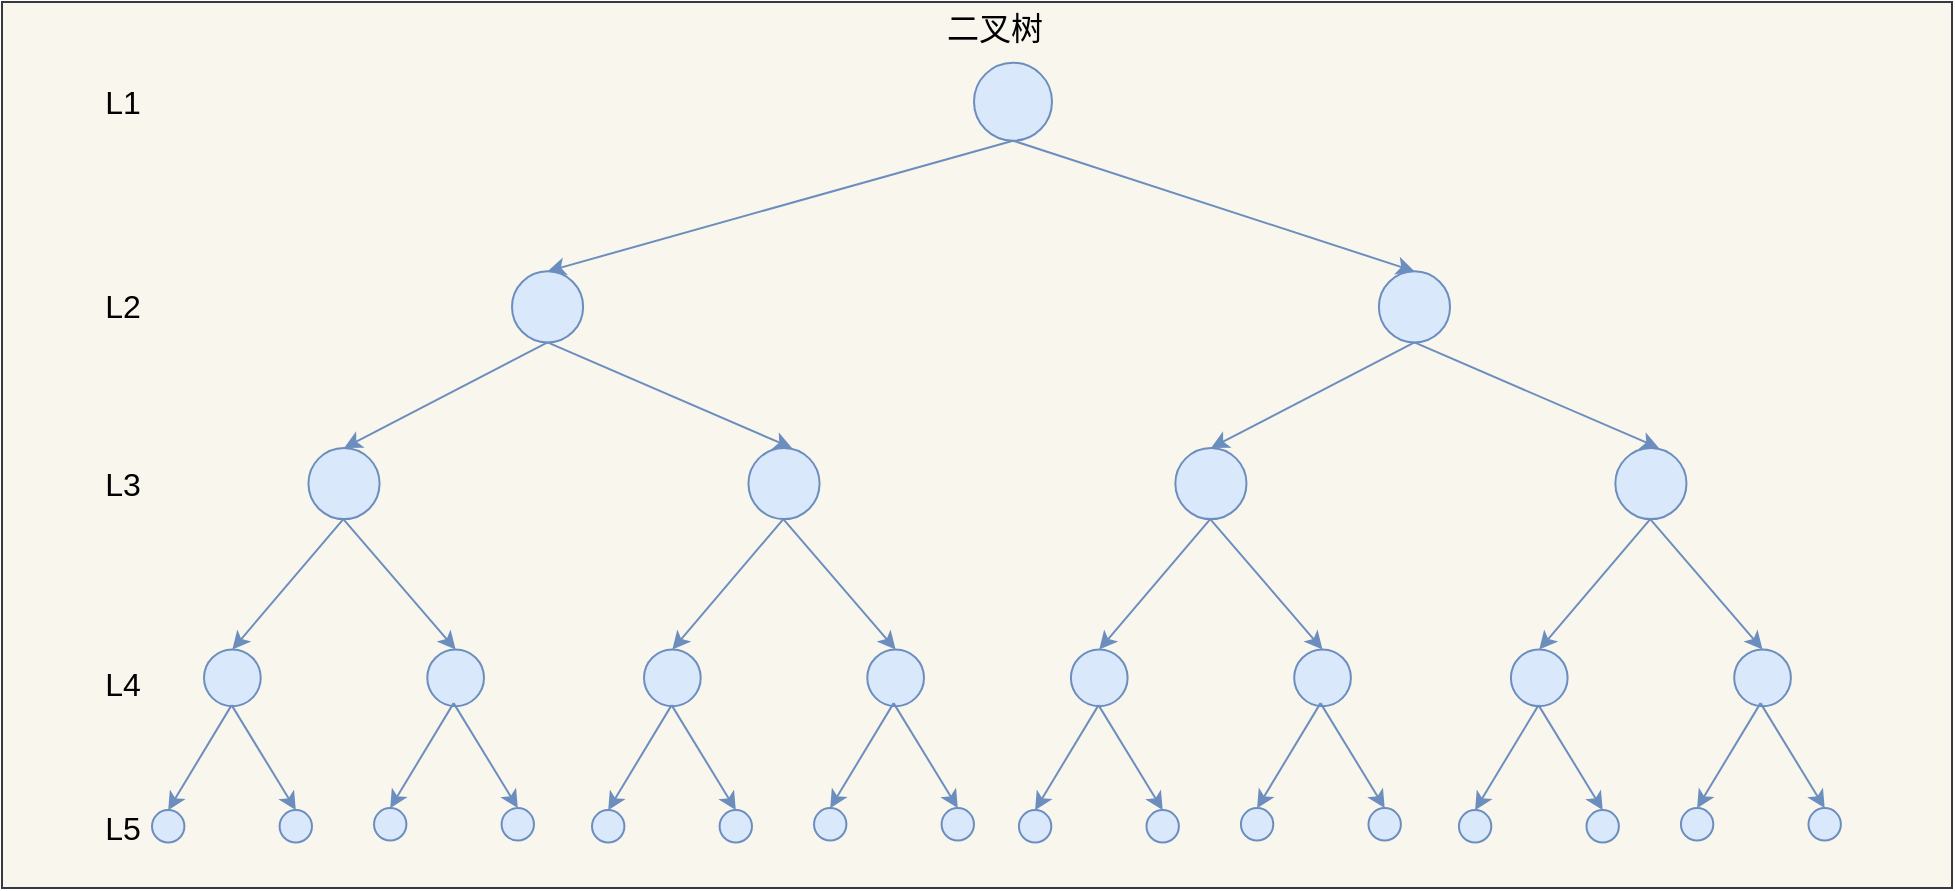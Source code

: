<mxfile version="15.9.6" type="github">
  <diagram id="suTTILTwVJ8s96bWYmHb" name="Page-1">
    <mxGraphModel dx="1426" dy="712" grid="1" gridSize="10" guides="1" tooltips="1" connect="1" arrows="1" fold="1" page="1" pageScale="1" pageWidth="827" pageHeight="1169" math="0" shadow="0">
      <root>
        <mxCell id="0" />
        <mxCell id="1" parent="0" />
        <mxCell id="IzLwQXIFzaAnTu4mcyQ_-225" value="" style="rounded=0;whiteSpace=wrap;html=1;fillColor=#f9f7ed;strokeColor=#36393d;" vertex="1" parent="1">
          <mxGeometry x="105" y="17" width="975" height="443" as="geometry" />
        </mxCell>
        <mxCell id="IzLwQXIFzaAnTu4mcyQ_-2" value="" style="ellipse;whiteSpace=wrap;html=1;aspect=fixed;fontSize=16;fillColor=#dae8fc;strokeColor=#6c8ebf;" vertex="1" parent="1">
          <mxGeometry x="591" y="47.34" width="39" height="39" as="geometry" />
        </mxCell>
        <mxCell id="IzLwQXIFzaAnTu4mcyQ_-3" value="" style="ellipse;whiteSpace=wrap;html=1;aspect=fixed;fontSize=16;fillColor=#dae8fc;strokeColor=#6c8ebf;" vertex="1" parent="1">
          <mxGeometry x="360.0" y="151.657" width="35.563" height="35.563" as="geometry" />
        </mxCell>
        <mxCell id="IzLwQXIFzaAnTu4mcyQ_-4" style="edgeStyle=none;rounded=0;orthogonalLoop=1;jettySize=auto;html=1;entryX=0.5;entryY=0;entryDx=0;entryDy=0;exitX=0.5;exitY=1;exitDx=0;exitDy=0;fontSize=16;fillColor=#dae8fc;strokeColor=#6c8ebf;" edge="1" parent="1" source="IzLwQXIFzaAnTu4mcyQ_-2" target="IzLwQXIFzaAnTu4mcyQ_-3">
          <mxGeometry relative="1" as="geometry" />
        </mxCell>
        <mxCell id="IzLwQXIFzaAnTu4mcyQ_-8" style="edgeStyle=none;rounded=0;orthogonalLoop=1;jettySize=auto;html=1;entryX=0.5;entryY=0;entryDx=0;entryDy=0;exitX=0.5;exitY=1;exitDx=0;exitDy=0;fontSize=16;fillColor=#dae8fc;strokeColor=#6c8ebf;" edge="1" parent="1" source="IzLwQXIFzaAnTu4mcyQ_-2" target="IzLwQXIFzaAnTu4mcyQ_-189">
          <mxGeometry relative="1" as="geometry">
            <mxPoint x="756.647" y="151.657" as="targetPoint" />
          </mxGeometry>
        </mxCell>
        <mxCell id="IzLwQXIFzaAnTu4mcyQ_-11" value="" style="ellipse;whiteSpace=wrap;html=1;aspect=fixed;fontSize=16;fillColor=#dae8fc;strokeColor=#6c8ebf;" vertex="1" parent="1">
          <mxGeometry x="258.222" y="239.998" width="35.563" height="35.563" as="geometry" />
        </mxCell>
        <mxCell id="IzLwQXIFzaAnTu4mcyQ_-12" style="edgeStyle=none;rounded=0;orthogonalLoop=1;jettySize=auto;html=1;entryX=0.5;entryY=0;entryDx=0;entryDy=0;exitX=0.5;exitY=1;exitDx=0;exitDy=0;fontSize=16;fillColor=#dae8fc;strokeColor=#6c8ebf;" edge="1" parent="1" source="IzLwQXIFzaAnTu4mcyQ_-3" target="IzLwQXIFzaAnTu4mcyQ_-11">
          <mxGeometry relative="1" as="geometry" />
        </mxCell>
        <mxCell id="IzLwQXIFzaAnTu4mcyQ_-14" style="edgeStyle=none;rounded=0;orthogonalLoop=1;jettySize=auto;html=1;exitX=0.5;exitY=1;exitDx=0;exitDy=0;fontSize=16;fillColor=#dae8fc;strokeColor=#6c8ebf;" edge="1" parent="1" source="IzLwQXIFzaAnTu4mcyQ_-3">
          <mxGeometry relative="1" as="geometry">
            <mxPoint x="500" y="240" as="targetPoint" />
          </mxGeometry>
        </mxCell>
        <mxCell id="IzLwQXIFzaAnTu4mcyQ_-102" value="L1" style="text;html=1;align=center;verticalAlign=middle;resizable=0;points=[];autosize=1;strokeColor=none;fillColor=none;fontSize=16;" vertex="1" parent="1">
          <mxGeometry x="150.004" y="56.84" width="30" height="20" as="geometry" />
        </mxCell>
        <mxCell id="IzLwQXIFzaAnTu4mcyQ_-103" value="L2" style="text;html=1;align=center;verticalAlign=middle;resizable=0;points=[];autosize=1;strokeColor=none;fillColor=none;fontSize=16;" vertex="1" parent="1">
          <mxGeometry x="150.007" y="159.438" width="30" height="20" as="geometry" />
        </mxCell>
        <mxCell id="IzLwQXIFzaAnTu4mcyQ_-104" value="L3" style="text;html=1;align=center;verticalAlign=middle;resizable=0;points=[];autosize=1;strokeColor=none;fillColor=none;fontSize=16;" vertex="1" parent="1">
          <mxGeometry x="150.004" y="247.775" width="30" height="20" as="geometry" />
        </mxCell>
        <mxCell id="IzLwQXIFzaAnTu4mcyQ_-105" value="L4" style="text;html=1;align=center;verticalAlign=middle;resizable=0;points=[];autosize=1;strokeColor=none;fillColor=none;fontSize=16;" vertex="1" parent="1">
          <mxGeometry x="150.004" y="347.561" width="30" height="20" as="geometry" />
        </mxCell>
        <mxCell id="IzLwQXIFzaAnTu4mcyQ_-106" value="二叉树" style="text;html=1;align=center;verticalAlign=middle;resizable=0;points=[];autosize=1;strokeColor=none;fillColor=none;fontSize=16;" vertex="1" parent="1">
          <mxGeometry x="570.775" y="19.997" width="60" height="20" as="geometry" />
        </mxCell>
        <mxCell id="IzLwQXIFzaAnTu4mcyQ_-129" value="" style="group" vertex="1" connectable="0" parent="1">
          <mxGeometry x="206" y="275.56" width="140" height="99.32" as="geometry" />
        </mxCell>
        <mxCell id="IzLwQXIFzaAnTu4mcyQ_-125" value="" style="ellipse;whiteSpace=wrap;html=1;aspect=fixed;fontSize=16;fillColor=#dae8fc;strokeColor=#6c8ebf;" vertex="1" parent="IzLwQXIFzaAnTu4mcyQ_-129">
          <mxGeometry y="65.18" width="28.36" height="28.36" as="geometry" />
        </mxCell>
        <mxCell id="IzLwQXIFzaAnTu4mcyQ_-126" style="edgeStyle=none;rounded=0;orthogonalLoop=1;jettySize=auto;html=1;entryX=0.5;entryY=0;entryDx=0;entryDy=0;exitX=0.5;exitY=1;exitDx=0;exitDy=0;fontSize=16;fillColor=#dae8fc;strokeColor=#6c8ebf;" edge="1" parent="IzLwQXIFzaAnTu4mcyQ_-129" target="IzLwQXIFzaAnTu4mcyQ_-125">
          <mxGeometry relative="1" as="geometry">
            <mxPoint x="69.665" as="sourcePoint" />
          </mxGeometry>
        </mxCell>
        <mxCell id="IzLwQXIFzaAnTu4mcyQ_-127" value="" style="ellipse;whiteSpace=wrap;html=1;aspect=fixed;fontSize=16;fillColor=#dae8fc;strokeColor=#6c8ebf;" vertex="1" parent="IzLwQXIFzaAnTu4mcyQ_-129">
          <mxGeometry x="111.64" y="65.18" width="28.36" height="28.36" as="geometry" />
        </mxCell>
        <mxCell id="IzLwQXIFzaAnTu4mcyQ_-128" style="edgeStyle=none;rounded=0;orthogonalLoop=1;jettySize=auto;html=1;entryX=0.5;entryY=0;entryDx=0;entryDy=0;exitX=0.5;exitY=1;exitDx=0;exitDy=0;fontSize=16;fillColor=#dae8fc;strokeColor=#6c8ebf;" edge="1" parent="IzLwQXIFzaAnTu4mcyQ_-129" target="IzLwQXIFzaAnTu4mcyQ_-127">
          <mxGeometry relative="1" as="geometry">
            <mxPoint x="69.665" as="sourcePoint" />
          </mxGeometry>
        </mxCell>
        <mxCell id="IzLwQXIFzaAnTu4mcyQ_-149" value="" style="group" vertex="1" connectable="0" parent="1">
          <mxGeometry x="180" y="368.56" width="80" height="80" as="geometry" />
        </mxCell>
        <mxCell id="IzLwQXIFzaAnTu4mcyQ_-150" value="" style="ellipse;whiteSpace=wrap;html=1;aspect=fixed;fontSize=16;fillColor=#dae8fc;strokeColor=#6c8ebf;" vertex="1" parent="IzLwQXIFzaAnTu4mcyQ_-149">
          <mxGeometry y="52.501" width="16.206" height="16.206" as="geometry" />
        </mxCell>
        <mxCell id="IzLwQXIFzaAnTu4mcyQ_-151" style="edgeStyle=none;rounded=0;orthogonalLoop=1;jettySize=auto;html=1;entryX=0.5;entryY=0;entryDx=0;entryDy=0;exitX=0.5;exitY=1;exitDx=0;exitDy=0;fontSize=16;fillColor=#dae8fc;strokeColor=#6c8ebf;" edge="1" parent="IzLwQXIFzaAnTu4mcyQ_-149" target="IzLwQXIFzaAnTu4mcyQ_-150">
          <mxGeometry relative="1" as="geometry">
            <mxPoint x="39.809" as="sourcePoint" />
          </mxGeometry>
        </mxCell>
        <mxCell id="IzLwQXIFzaAnTu4mcyQ_-152" value="" style="ellipse;whiteSpace=wrap;html=1;aspect=fixed;fontSize=16;fillColor=#dae8fc;strokeColor=#6c8ebf;" vertex="1" parent="IzLwQXIFzaAnTu4mcyQ_-149">
          <mxGeometry x="63.794" y="52.501" width="16.206" height="16.206" as="geometry" />
        </mxCell>
        <mxCell id="IzLwQXIFzaAnTu4mcyQ_-153" style="edgeStyle=none;rounded=0;orthogonalLoop=1;jettySize=auto;html=1;entryX=0.5;entryY=0;entryDx=0;entryDy=0;exitX=0.5;exitY=1;exitDx=0;exitDy=0;fontSize=16;fillColor=#dae8fc;strokeColor=#6c8ebf;" edge="1" parent="IzLwQXIFzaAnTu4mcyQ_-149" target="IzLwQXIFzaAnTu4mcyQ_-152">
          <mxGeometry relative="1" as="geometry">
            <mxPoint x="39.809" as="sourcePoint" />
          </mxGeometry>
        </mxCell>
        <mxCell id="IzLwQXIFzaAnTu4mcyQ_-167" value="" style="group" vertex="1" connectable="0" parent="1">
          <mxGeometry x="291" y="367.56" width="80" height="80" as="geometry" />
        </mxCell>
        <mxCell id="IzLwQXIFzaAnTu4mcyQ_-168" value="" style="ellipse;whiteSpace=wrap;html=1;aspect=fixed;fontSize=16;fillColor=#dae8fc;strokeColor=#6c8ebf;" vertex="1" parent="IzLwQXIFzaAnTu4mcyQ_-167">
          <mxGeometry y="52.501" width="16.206" height="16.206" as="geometry" />
        </mxCell>
        <mxCell id="IzLwQXIFzaAnTu4mcyQ_-169" style="edgeStyle=none;rounded=0;orthogonalLoop=1;jettySize=auto;html=1;entryX=0.5;entryY=0;entryDx=0;entryDy=0;exitX=0.5;exitY=1;exitDx=0;exitDy=0;fontSize=16;fillColor=#dae8fc;strokeColor=#6c8ebf;" edge="1" parent="IzLwQXIFzaAnTu4mcyQ_-167" target="IzLwQXIFzaAnTu4mcyQ_-168">
          <mxGeometry relative="1" as="geometry">
            <mxPoint x="39.809" as="sourcePoint" />
          </mxGeometry>
        </mxCell>
        <mxCell id="IzLwQXIFzaAnTu4mcyQ_-170" value="" style="ellipse;whiteSpace=wrap;html=1;aspect=fixed;fontSize=16;fillColor=#dae8fc;strokeColor=#6c8ebf;" vertex="1" parent="IzLwQXIFzaAnTu4mcyQ_-167">
          <mxGeometry x="63.794" y="52.501" width="16.206" height="16.206" as="geometry" />
        </mxCell>
        <mxCell id="IzLwQXIFzaAnTu4mcyQ_-171" style="edgeStyle=none;rounded=0;orthogonalLoop=1;jettySize=auto;html=1;entryX=0.5;entryY=0;entryDx=0;entryDy=0;exitX=0.5;exitY=1;exitDx=0;exitDy=0;fontSize=16;fillColor=#dae8fc;strokeColor=#6c8ebf;" edge="1" parent="IzLwQXIFzaAnTu4mcyQ_-167" target="IzLwQXIFzaAnTu4mcyQ_-170">
          <mxGeometry relative="1" as="geometry">
            <mxPoint x="39.809" as="sourcePoint" />
          </mxGeometry>
        </mxCell>
        <mxCell id="IzLwQXIFzaAnTu4mcyQ_-173" value="" style="ellipse;whiteSpace=wrap;html=1;aspect=fixed;fontSize=16;fillColor=#dae8fc;strokeColor=#6c8ebf;" vertex="1" parent="1">
          <mxGeometry x="478.222" y="239.998" width="35.563" height="35.563" as="geometry" />
        </mxCell>
        <mxCell id="IzLwQXIFzaAnTu4mcyQ_-174" value="" style="group" vertex="1" connectable="0" parent="1">
          <mxGeometry x="426" y="275.56" width="140" height="99.32" as="geometry" />
        </mxCell>
        <mxCell id="IzLwQXIFzaAnTu4mcyQ_-175" value="" style="ellipse;whiteSpace=wrap;html=1;aspect=fixed;fontSize=16;fillColor=#dae8fc;strokeColor=#6c8ebf;" vertex="1" parent="IzLwQXIFzaAnTu4mcyQ_-174">
          <mxGeometry y="65.18" width="28.36" height="28.36" as="geometry" />
        </mxCell>
        <mxCell id="IzLwQXIFzaAnTu4mcyQ_-176" style="edgeStyle=none;rounded=0;orthogonalLoop=1;jettySize=auto;html=1;entryX=0.5;entryY=0;entryDx=0;entryDy=0;exitX=0.5;exitY=1;exitDx=0;exitDy=0;fontSize=16;fillColor=#dae8fc;strokeColor=#6c8ebf;" edge="1" parent="IzLwQXIFzaAnTu4mcyQ_-174" target="IzLwQXIFzaAnTu4mcyQ_-175">
          <mxGeometry relative="1" as="geometry">
            <mxPoint x="69.665" as="sourcePoint" />
          </mxGeometry>
        </mxCell>
        <mxCell id="IzLwQXIFzaAnTu4mcyQ_-177" value="" style="ellipse;whiteSpace=wrap;html=1;aspect=fixed;fontSize=16;fillColor=#dae8fc;strokeColor=#6c8ebf;" vertex="1" parent="IzLwQXIFzaAnTu4mcyQ_-174">
          <mxGeometry x="111.64" y="65.18" width="28.36" height="28.36" as="geometry" />
        </mxCell>
        <mxCell id="IzLwQXIFzaAnTu4mcyQ_-178" style="edgeStyle=none;rounded=0;orthogonalLoop=1;jettySize=auto;html=1;entryX=0.5;entryY=0;entryDx=0;entryDy=0;exitX=0.5;exitY=1;exitDx=0;exitDy=0;fontSize=16;fillColor=#dae8fc;strokeColor=#6c8ebf;" edge="1" parent="IzLwQXIFzaAnTu4mcyQ_-174" target="IzLwQXIFzaAnTu4mcyQ_-177">
          <mxGeometry relative="1" as="geometry">
            <mxPoint x="69.665" as="sourcePoint" />
          </mxGeometry>
        </mxCell>
        <mxCell id="IzLwQXIFzaAnTu4mcyQ_-179" value="" style="group" vertex="1" connectable="0" parent="1">
          <mxGeometry x="400" y="368.56" width="80" height="80" as="geometry" />
        </mxCell>
        <mxCell id="IzLwQXIFzaAnTu4mcyQ_-180" value="" style="ellipse;whiteSpace=wrap;html=1;aspect=fixed;fontSize=16;fillColor=#dae8fc;strokeColor=#6c8ebf;" vertex="1" parent="IzLwQXIFzaAnTu4mcyQ_-179">
          <mxGeometry y="52.501" width="16.206" height="16.206" as="geometry" />
        </mxCell>
        <mxCell id="IzLwQXIFzaAnTu4mcyQ_-181" style="edgeStyle=none;rounded=0;orthogonalLoop=1;jettySize=auto;html=1;entryX=0.5;entryY=0;entryDx=0;entryDy=0;exitX=0.5;exitY=1;exitDx=0;exitDy=0;fontSize=16;fillColor=#dae8fc;strokeColor=#6c8ebf;" edge="1" parent="IzLwQXIFzaAnTu4mcyQ_-179" target="IzLwQXIFzaAnTu4mcyQ_-180">
          <mxGeometry relative="1" as="geometry">
            <mxPoint x="39.809" as="sourcePoint" />
          </mxGeometry>
        </mxCell>
        <mxCell id="IzLwQXIFzaAnTu4mcyQ_-182" value="" style="ellipse;whiteSpace=wrap;html=1;aspect=fixed;fontSize=16;fillColor=#dae8fc;strokeColor=#6c8ebf;" vertex="1" parent="IzLwQXIFzaAnTu4mcyQ_-179">
          <mxGeometry x="63.794" y="52.501" width="16.206" height="16.206" as="geometry" />
        </mxCell>
        <mxCell id="IzLwQXIFzaAnTu4mcyQ_-183" style="edgeStyle=none;rounded=0;orthogonalLoop=1;jettySize=auto;html=1;entryX=0.5;entryY=0;entryDx=0;entryDy=0;exitX=0.5;exitY=1;exitDx=0;exitDy=0;fontSize=16;fillColor=#dae8fc;strokeColor=#6c8ebf;" edge="1" parent="IzLwQXIFzaAnTu4mcyQ_-179" target="IzLwQXIFzaAnTu4mcyQ_-182">
          <mxGeometry relative="1" as="geometry">
            <mxPoint x="39.809" as="sourcePoint" />
          </mxGeometry>
        </mxCell>
        <mxCell id="IzLwQXIFzaAnTu4mcyQ_-184" value="" style="group" vertex="1" connectable="0" parent="1">
          <mxGeometry x="511" y="367.56" width="80" height="80" as="geometry" />
        </mxCell>
        <mxCell id="IzLwQXIFzaAnTu4mcyQ_-185" value="" style="ellipse;whiteSpace=wrap;html=1;aspect=fixed;fontSize=16;fillColor=#dae8fc;strokeColor=#6c8ebf;" vertex="1" parent="IzLwQXIFzaAnTu4mcyQ_-184">
          <mxGeometry y="52.501" width="16.206" height="16.206" as="geometry" />
        </mxCell>
        <mxCell id="IzLwQXIFzaAnTu4mcyQ_-186" style="edgeStyle=none;rounded=0;orthogonalLoop=1;jettySize=auto;html=1;entryX=0.5;entryY=0;entryDx=0;entryDy=0;exitX=0.5;exitY=1;exitDx=0;exitDy=0;fontSize=16;fillColor=#dae8fc;strokeColor=#6c8ebf;" edge="1" parent="IzLwQXIFzaAnTu4mcyQ_-184" target="IzLwQXIFzaAnTu4mcyQ_-185">
          <mxGeometry relative="1" as="geometry">
            <mxPoint x="39.809" as="sourcePoint" />
          </mxGeometry>
        </mxCell>
        <mxCell id="IzLwQXIFzaAnTu4mcyQ_-187" value="" style="ellipse;whiteSpace=wrap;html=1;aspect=fixed;fontSize=16;fillColor=#dae8fc;strokeColor=#6c8ebf;" vertex="1" parent="IzLwQXIFzaAnTu4mcyQ_-184">
          <mxGeometry x="63.794" y="52.501" width="16.206" height="16.206" as="geometry" />
        </mxCell>
        <mxCell id="IzLwQXIFzaAnTu4mcyQ_-188" style="edgeStyle=none;rounded=0;orthogonalLoop=1;jettySize=auto;html=1;entryX=0.5;entryY=0;entryDx=0;entryDy=0;exitX=0.5;exitY=1;exitDx=0;exitDy=0;fontSize=16;fillColor=#dae8fc;strokeColor=#6c8ebf;" edge="1" parent="IzLwQXIFzaAnTu4mcyQ_-184" target="IzLwQXIFzaAnTu4mcyQ_-187">
          <mxGeometry relative="1" as="geometry">
            <mxPoint x="39.809" as="sourcePoint" />
          </mxGeometry>
        </mxCell>
        <mxCell id="IzLwQXIFzaAnTu4mcyQ_-189" value="" style="ellipse;whiteSpace=wrap;html=1;aspect=fixed;fontSize=16;fillColor=#dae8fc;strokeColor=#6c8ebf;" vertex="1" parent="1">
          <mxGeometry x="793.45" y="151.657" width="35.563" height="35.563" as="geometry" />
        </mxCell>
        <mxCell id="IzLwQXIFzaAnTu4mcyQ_-190" value="" style="ellipse;whiteSpace=wrap;html=1;aspect=fixed;fontSize=16;fillColor=#dae8fc;strokeColor=#6c8ebf;" vertex="1" parent="1">
          <mxGeometry x="691.672" y="239.998" width="35.563" height="35.563" as="geometry" />
        </mxCell>
        <mxCell id="IzLwQXIFzaAnTu4mcyQ_-191" style="edgeStyle=none;rounded=0;orthogonalLoop=1;jettySize=auto;html=1;entryX=0.5;entryY=0;entryDx=0;entryDy=0;exitX=0.5;exitY=1;exitDx=0;exitDy=0;fontSize=16;fillColor=#dae8fc;strokeColor=#6c8ebf;" edge="1" parent="1" source="IzLwQXIFzaAnTu4mcyQ_-189" target="IzLwQXIFzaAnTu4mcyQ_-190">
          <mxGeometry relative="1" as="geometry" />
        </mxCell>
        <mxCell id="IzLwQXIFzaAnTu4mcyQ_-192" style="edgeStyle=none;rounded=0;orthogonalLoop=1;jettySize=auto;html=1;exitX=0.5;exitY=1;exitDx=0;exitDy=0;fontSize=16;fillColor=#dae8fc;strokeColor=#6c8ebf;" edge="1" parent="1" source="IzLwQXIFzaAnTu4mcyQ_-189">
          <mxGeometry relative="1" as="geometry">
            <mxPoint x="933.45" y="240" as="targetPoint" />
          </mxGeometry>
        </mxCell>
        <mxCell id="IzLwQXIFzaAnTu4mcyQ_-193" value="" style="group" vertex="1" connectable="0" parent="1">
          <mxGeometry x="639.45" y="275.56" width="140" height="99.32" as="geometry" />
        </mxCell>
        <mxCell id="IzLwQXIFzaAnTu4mcyQ_-194" value="" style="ellipse;whiteSpace=wrap;html=1;aspect=fixed;fontSize=16;fillColor=#dae8fc;strokeColor=#6c8ebf;" vertex="1" parent="IzLwQXIFzaAnTu4mcyQ_-193">
          <mxGeometry y="65.18" width="28.36" height="28.36" as="geometry" />
        </mxCell>
        <mxCell id="IzLwQXIFzaAnTu4mcyQ_-195" style="edgeStyle=none;rounded=0;orthogonalLoop=1;jettySize=auto;html=1;entryX=0.5;entryY=0;entryDx=0;entryDy=0;exitX=0.5;exitY=1;exitDx=0;exitDy=0;fontSize=16;fillColor=#dae8fc;strokeColor=#6c8ebf;" edge="1" parent="IzLwQXIFzaAnTu4mcyQ_-193" target="IzLwQXIFzaAnTu4mcyQ_-194">
          <mxGeometry relative="1" as="geometry">
            <mxPoint x="69.665" as="sourcePoint" />
          </mxGeometry>
        </mxCell>
        <mxCell id="IzLwQXIFzaAnTu4mcyQ_-196" value="" style="ellipse;whiteSpace=wrap;html=1;aspect=fixed;fontSize=16;fillColor=#dae8fc;strokeColor=#6c8ebf;" vertex="1" parent="IzLwQXIFzaAnTu4mcyQ_-193">
          <mxGeometry x="111.64" y="65.18" width="28.36" height="28.36" as="geometry" />
        </mxCell>
        <mxCell id="IzLwQXIFzaAnTu4mcyQ_-197" style="edgeStyle=none;rounded=0;orthogonalLoop=1;jettySize=auto;html=1;entryX=0.5;entryY=0;entryDx=0;entryDy=0;exitX=0.5;exitY=1;exitDx=0;exitDy=0;fontSize=16;fillColor=#dae8fc;strokeColor=#6c8ebf;" edge="1" parent="IzLwQXIFzaAnTu4mcyQ_-193" target="IzLwQXIFzaAnTu4mcyQ_-196">
          <mxGeometry relative="1" as="geometry">
            <mxPoint x="69.665" as="sourcePoint" />
          </mxGeometry>
        </mxCell>
        <mxCell id="IzLwQXIFzaAnTu4mcyQ_-198" value="" style="group" vertex="1" connectable="0" parent="1">
          <mxGeometry x="613.45" y="368.56" width="80" height="80" as="geometry" />
        </mxCell>
        <mxCell id="IzLwQXIFzaAnTu4mcyQ_-199" value="" style="ellipse;whiteSpace=wrap;html=1;aspect=fixed;fontSize=16;fillColor=#dae8fc;strokeColor=#6c8ebf;" vertex="1" parent="IzLwQXIFzaAnTu4mcyQ_-198">
          <mxGeometry y="52.501" width="16.206" height="16.206" as="geometry" />
        </mxCell>
        <mxCell id="IzLwQXIFzaAnTu4mcyQ_-200" style="edgeStyle=none;rounded=0;orthogonalLoop=1;jettySize=auto;html=1;entryX=0.5;entryY=0;entryDx=0;entryDy=0;exitX=0.5;exitY=1;exitDx=0;exitDy=0;fontSize=16;fillColor=#dae8fc;strokeColor=#6c8ebf;" edge="1" parent="IzLwQXIFzaAnTu4mcyQ_-198" target="IzLwQXIFzaAnTu4mcyQ_-199">
          <mxGeometry relative="1" as="geometry">
            <mxPoint x="39.809" as="sourcePoint" />
          </mxGeometry>
        </mxCell>
        <mxCell id="IzLwQXIFzaAnTu4mcyQ_-201" value="" style="ellipse;whiteSpace=wrap;html=1;aspect=fixed;fontSize=16;fillColor=#dae8fc;strokeColor=#6c8ebf;" vertex="1" parent="IzLwQXIFzaAnTu4mcyQ_-198">
          <mxGeometry x="63.794" y="52.501" width="16.206" height="16.206" as="geometry" />
        </mxCell>
        <mxCell id="IzLwQXIFzaAnTu4mcyQ_-202" style="edgeStyle=none;rounded=0;orthogonalLoop=1;jettySize=auto;html=1;entryX=0.5;entryY=0;entryDx=0;entryDy=0;exitX=0.5;exitY=1;exitDx=0;exitDy=0;fontSize=16;fillColor=#dae8fc;strokeColor=#6c8ebf;" edge="1" parent="IzLwQXIFzaAnTu4mcyQ_-198" target="IzLwQXIFzaAnTu4mcyQ_-201">
          <mxGeometry relative="1" as="geometry">
            <mxPoint x="39.809" as="sourcePoint" />
          </mxGeometry>
        </mxCell>
        <mxCell id="IzLwQXIFzaAnTu4mcyQ_-203" value="" style="group" vertex="1" connectable="0" parent="1">
          <mxGeometry x="724.45" y="367.56" width="80" height="80" as="geometry" />
        </mxCell>
        <mxCell id="IzLwQXIFzaAnTu4mcyQ_-204" value="" style="ellipse;whiteSpace=wrap;html=1;aspect=fixed;fontSize=16;fillColor=#dae8fc;strokeColor=#6c8ebf;" vertex="1" parent="IzLwQXIFzaAnTu4mcyQ_-203">
          <mxGeometry y="52.501" width="16.206" height="16.206" as="geometry" />
        </mxCell>
        <mxCell id="IzLwQXIFzaAnTu4mcyQ_-205" style="edgeStyle=none;rounded=0;orthogonalLoop=1;jettySize=auto;html=1;entryX=0.5;entryY=0;entryDx=0;entryDy=0;exitX=0.5;exitY=1;exitDx=0;exitDy=0;fontSize=16;fillColor=#dae8fc;strokeColor=#6c8ebf;" edge="1" parent="IzLwQXIFzaAnTu4mcyQ_-203" target="IzLwQXIFzaAnTu4mcyQ_-204">
          <mxGeometry relative="1" as="geometry">
            <mxPoint x="39.809" as="sourcePoint" />
          </mxGeometry>
        </mxCell>
        <mxCell id="IzLwQXIFzaAnTu4mcyQ_-206" value="" style="ellipse;whiteSpace=wrap;html=1;aspect=fixed;fontSize=16;fillColor=#dae8fc;strokeColor=#6c8ebf;" vertex="1" parent="IzLwQXIFzaAnTu4mcyQ_-203">
          <mxGeometry x="63.794" y="52.501" width="16.206" height="16.206" as="geometry" />
        </mxCell>
        <mxCell id="IzLwQXIFzaAnTu4mcyQ_-207" style="edgeStyle=none;rounded=0;orthogonalLoop=1;jettySize=auto;html=1;entryX=0.5;entryY=0;entryDx=0;entryDy=0;exitX=0.5;exitY=1;exitDx=0;exitDy=0;fontSize=16;fillColor=#dae8fc;strokeColor=#6c8ebf;" edge="1" parent="IzLwQXIFzaAnTu4mcyQ_-203" target="IzLwQXIFzaAnTu4mcyQ_-206">
          <mxGeometry relative="1" as="geometry">
            <mxPoint x="39.809" as="sourcePoint" />
          </mxGeometry>
        </mxCell>
        <mxCell id="IzLwQXIFzaAnTu4mcyQ_-208" value="" style="ellipse;whiteSpace=wrap;html=1;aspect=fixed;fontSize=16;fillColor=#dae8fc;strokeColor=#6c8ebf;" vertex="1" parent="1">
          <mxGeometry x="911.672" y="239.998" width="35.563" height="35.563" as="geometry" />
        </mxCell>
        <mxCell id="IzLwQXIFzaAnTu4mcyQ_-209" value="" style="group" vertex="1" connectable="0" parent="1">
          <mxGeometry x="859.45" y="275.56" width="140" height="99.32" as="geometry" />
        </mxCell>
        <mxCell id="IzLwQXIFzaAnTu4mcyQ_-210" value="" style="ellipse;whiteSpace=wrap;html=1;aspect=fixed;fontSize=16;fillColor=#dae8fc;strokeColor=#6c8ebf;" vertex="1" parent="IzLwQXIFzaAnTu4mcyQ_-209">
          <mxGeometry y="65.18" width="28.36" height="28.36" as="geometry" />
        </mxCell>
        <mxCell id="IzLwQXIFzaAnTu4mcyQ_-211" style="edgeStyle=none;rounded=0;orthogonalLoop=1;jettySize=auto;html=1;entryX=0.5;entryY=0;entryDx=0;entryDy=0;exitX=0.5;exitY=1;exitDx=0;exitDy=0;fontSize=16;fillColor=#dae8fc;strokeColor=#6c8ebf;" edge="1" parent="IzLwQXIFzaAnTu4mcyQ_-209" target="IzLwQXIFzaAnTu4mcyQ_-210">
          <mxGeometry relative="1" as="geometry">
            <mxPoint x="69.665" as="sourcePoint" />
          </mxGeometry>
        </mxCell>
        <mxCell id="IzLwQXIFzaAnTu4mcyQ_-212" value="" style="ellipse;whiteSpace=wrap;html=1;aspect=fixed;fontSize=16;fillColor=#dae8fc;strokeColor=#6c8ebf;" vertex="1" parent="IzLwQXIFzaAnTu4mcyQ_-209">
          <mxGeometry x="111.64" y="65.18" width="28.36" height="28.36" as="geometry" />
        </mxCell>
        <mxCell id="IzLwQXIFzaAnTu4mcyQ_-213" style="edgeStyle=none;rounded=0;orthogonalLoop=1;jettySize=auto;html=1;entryX=0.5;entryY=0;entryDx=0;entryDy=0;exitX=0.5;exitY=1;exitDx=0;exitDy=0;fontSize=16;fillColor=#dae8fc;strokeColor=#6c8ebf;" edge="1" parent="IzLwQXIFzaAnTu4mcyQ_-209" target="IzLwQXIFzaAnTu4mcyQ_-212">
          <mxGeometry relative="1" as="geometry">
            <mxPoint x="69.665" as="sourcePoint" />
          </mxGeometry>
        </mxCell>
        <mxCell id="IzLwQXIFzaAnTu4mcyQ_-214" value="" style="group" vertex="1" connectable="0" parent="1">
          <mxGeometry x="833.45" y="368.56" width="80" height="80" as="geometry" />
        </mxCell>
        <mxCell id="IzLwQXIFzaAnTu4mcyQ_-215" value="" style="ellipse;whiteSpace=wrap;html=1;aspect=fixed;fontSize=16;fillColor=#dae8fc;strokeColor=#6c8ebf;" vertex="1" parent="IzLwQXIFzaAnTu4mcyQ_-214">
          <mxGeometry y="52.501" width="16.206" height="16.206" as="geometry" />
        </mxCell>
        <mxCell id="IzLwQXIFzaAnTu4mcyQ_-216" style="edgeStyle=none;rounded=0;orthogonalLoop=1;jettySize=auto;html=1;entryX=0.5;entryY=0;entryDx=0;entryDy=0;exitX=0.5;exitY=1;exitDx=0;exitDy=0;fontSize=16;fillColor=#dae8fc;strokeColor=#6c8ebf;" edge="1" parent="IzLwQXIFzaAnTu4mcyQ_-214" target="IzLwQXIFzaAnTu4mcyQ_-215">
          <mxGeometry relative="1" as="geometry">
            <mxPoint x="39.809" as="sourcePoint" />
          </mxGeometry>
        </mxCell>
        <mxCell id="IzLwQXIFzaAnTu4mcyQ_-217" value="" style="ellipse;whiteSpace=wrap;html=1;aspect=fixed;fontSize=16;fillColor=#dae8fc;strokeColor=#6c8ebf;" vertex="1" parent="IzLwQXIFzaAnTu4mcyQ_-214">
          <mxGeometry x="63.794" y="52.501" width="16.206" height="16.206" as="geometry" />
        </mxCell>
        <mxCell id="IzLwQXIFzaAnTu4mcyQ_-218" style="edgeStyle=none;rounded=0;orthogonalLoop=1;jettySize=auto;html=1;entryX=0.5;entryY=0;entryDx=0;entryDy=0;exitX=0.5;exitY=1;exitDx=0;exitDy=0;fontSize=16;fillColor=#dae8fc;strokeColor=#6c8ebf;" edge="1" parent="IzLwQXIFzaAnTu4mcyQ_-214" target="IzLwQXIFzaAnTu4mcyQ_-217">
          <mxGeometry relative="1" as="geometry">
            <mxPoint x="39.809" as="sourcePoint" />
          </mxGeometry>
        </mxCell>
        <mxCell id="IzLwQXIFzaAnTu4mcyQ_-219" value="" style="group" vertex="1" connectable="0" parent="1">
          <mxGeometry x="944.45" y="367.56" width="80" height="80" as="geometry" />
        </mxCell>
        <mxCell id="IzLwQXIFzaAnTu4mcyQ_-220" value="" style="ellipse;whiteSpace=wrap;html=1;aspect=fixed;fontSize=16;fillColor=#dae8fc;strokeColor=#6c8ebf;" vertex="1" parent="IzLwQXIFzaAnTu4mcyQ_-219">
          <mxGeometry y="52.501" width="16.206" height="16.206" as="geometry" />
        </mxCell>
        <mxCell id="IzLwQXIFzaAnTu4mcyQ_-221" style="edgeStyle=none;rounded=0;orthogonalLoop=1;jettySize=auto;html=1;entryX=0.5;entryY=0;entryDx=0;entryDy=0;exitX=0.5;exitY=1;exitDx=0;exitDy=0;fontSize=16;fillColor=#dae8fc;strokeColor=#6c8ebf;" edge="1" parent="IzLwQXIFzaAnTu4mcyQ_-219" target="IzLwQXIFzaAnTu4mcyQ_-220">
          <mxGeometry relative="1" as="geometry">
            <mxPoint x="39.809" as="sourcePoint" />
          </mxGeometry>
        </mxCell>
        <mxCell id="IzLwQXIFzaAnTu4mcyQ_-222" value="" style="ellipse;whiteSpace=wrap;html=1;aspect=fixed;fontSize=16;fillColor=#dae8fc;strokeColor=#6c8ebf;" vertex="1" parent="IzLwQXIFzaAnTu4mcyQ_-219">
          <mxGeometry x="63.794" y="52.501" width="16.206" height="16.206" as="geometry" />
        </mxCell>
        <mxCell id="IzLwQXIFzaAnTu4mcyQ_-223" style="edgeStyle=none;rounded=0;orthogonalLoop=1;jettySize=auto;html=1;entryX=0.5;entryY=0;entryDx=0;entryDy=0;exitX=0.5;exitY=1;exitDx=0;exitDy=0;fontSize=16;fillColor=#dae8fc;strokeColor=#6c8ebf;" edge="1" parent="IzLwQXIFzaAnTu4mcyQ_-219" target="IzLwQXIFzaAnTu4mcyQ_-222">
          <mxGeometry relative="1" as="geometry">
            <mxPoint x="39.809" as="sourcePoint" />
          </mxGeometry>
        </mxCell>
        <mxCell id="IzLwQXIFzaAnTu4mcyQ_-224" value="L5" style="text;html=1;align=center;verticalAlign=middle;resizable=0;points=[];autosize=1;strokeColor=none;fillColor=none;fontSize=16;" vertex="1" parent="1">
          <mxGeometry x="150.004" y="420.001" width="30" height="20" as="geometry" />
        </mxCell>
      </root>
    </mxGraphModel>
  </diagram>
</mxfile>
